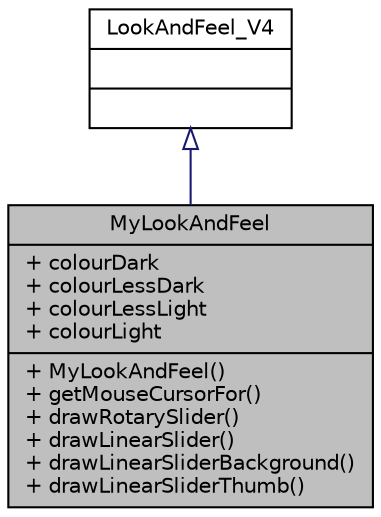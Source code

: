 digraph "MyLookAndFeel"
{
 // LATEX_PDF_SIZE
  bgcolor="transparent";
  edge [fontname="Helvetica",fontsize="10",labelfontname="Helvetica",labelfontsize="10"];
  node [fontname="Helvetica",fontsize="10",shape=record];
  Node1 [label="{MyLookAndFeel\n|+ colourDark\l+ colourLessDark\l+ colourLessLight\l+ colourLight\l|+ MyLookAndFeel()\l+ getMouseCursorFor()\l+ drawRotarySlider()\l+ drawLinearSlider()\l+ drawLinearSliderBackground()\l+ drawLinearSliderThumb()\l}",height=0.2,width=0.4,color="black", fillcolor="grey75", style="filled", fontcolor="black",tooltip=" "];
  Node2 -> Node1 [dir="back",color="midnightblue",fontsize="10",style="solid",arrowtail="onormal"];
  Node2 [label="{LookAndFeel_V4\n||}",height=0.2,width=0.4,color="black",URL="$classLookAndFeel__V4.html",tooltip=" "];
}
